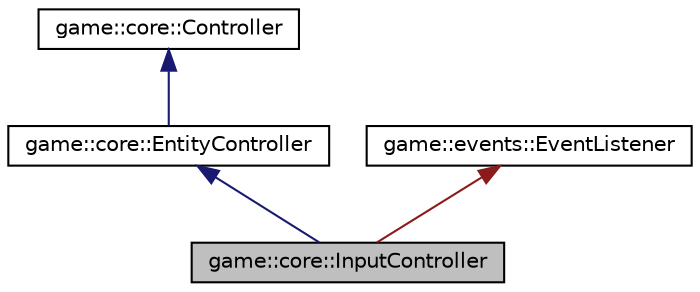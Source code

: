 digraph "game::core::InputController"
{
 // LATEX_PDF_SIZE
  edge [fontname="Helvetica",fontsize="10",labelfontname="Helvetica",labelfontsize="10"];
  node [fontname="Helvetica",fontsize="10",shape=record];
  Node1 [label="game::core::InputController",height=0.2,width=0.4,color="black", fillcolor="grey75", style="filled", fontcolor="black",tooltip="This is the player controller that manages inputs."];
  Node2 -> Node1 [dir="back",color="midnightblue",fontsize="10",style="solid",fontname="Helvetica"];
  Node2 [label="game::core::EntityController",height=0.2,width=0.4,color="black", fillcolor="white", style="filled",URL="$classgame_1_1core_1_1_entity_controller.html",tooltip="This controller is specific for entities."];
  Node3 -> Node2 [dir="back",color="midnightblue",fontsize="10",style="solid",fontname="Helvetica"];
  Node3 [label="game::core::Controller",height=0.2,width=0.4,color="black", fillcolor="white", style="filled",URL="$classgame_1_1core_1_1_controller.html",tooltip="Abstract Controller class that can manage a GameObject."];
  Node4 -> Node1 [dir="back",color="firebrick4",fontsize="10",style="solid",fontname="Helvetica"];
  Node4 [label="game::events::EventListener",height=0.2,width=0.4,color="black", fillcolor="white", style="filled",URL="$classgame_1_1events_1_1_event_listener.html",tooltip="This is the interface each class who wants to listen to events must implement."];
}
